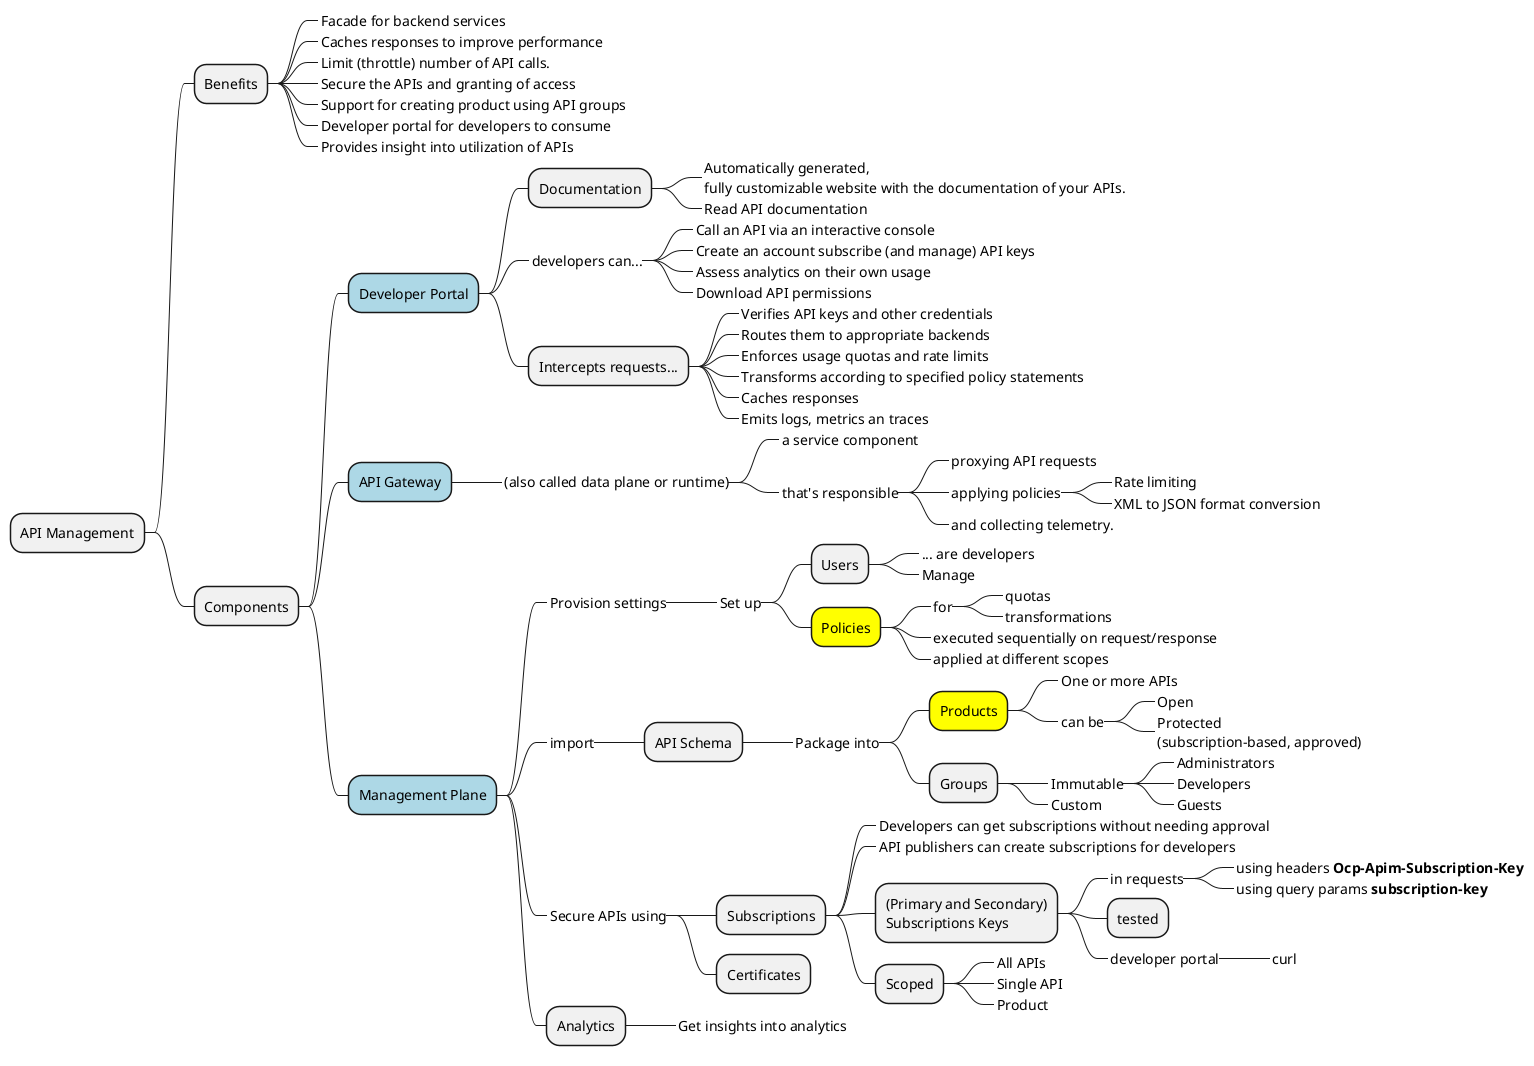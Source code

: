 @startmindmap "API Management"

+ API Management
++ Benefits
+++_ Facade for backend services
+++_ Caches responses to improve performance
+++_ Limit (throttle) number of API calls.
+++_ Secure the APIs and granting of access
+++_ Support for creating product using API groups
+++_ Developer portal for developers to consume
+++_ Provides insight into utilization of APIs

++ Components

+++[#lightblue] Developer Portal
++++ Documentation
+++++_ Automatically generated,\nfully customizable website with the documentation of your APIs.
+++++_ Read API documentation
++++_ developers can...
+++++_ Call an API via an interactive console
+++++_ Create an account subscribe (and manage) API keys
+++++_ Assess analytics on their own usage
+++++_ Download API permissions
++++ Intercepts requests...
+++++_ Verifies API keys and other credentials
+++++_ Routes them to appropriate backends
+++++_ Enforces usage quotas and rate limits
+++++_ Transforms according to specified policy statements
+++++_ Caches responses
+++++_ Emits logs, metrics an traces

+++[#lightblue] API Gateway
++++_ (also called data plane or runtime)
+++++_ a service component
+++++_  that's responsible
++++++_ proxying API requests
++++++_ applying policies
+++++++_ Rate limiting
+++++++_ XML to JSON format conversion
++++++_ and collecting telemetry.

+++[#lightblue] Management Plane
++++_ Provision settings
+++++_ Set up
++++++ Users
+++++++_ ... are developers
+++++++_ Manage
++++++[#yellow] Policies
+++++++_ for
++++++++_ quotas
++++++++_ transformations
+++++++_ executed sequentially on request/response
+++++++_ applied at different scopes
++++_ import
+++++ API Schema
++++++_ Package into
+++++++[#yellow] Products
++++++++_ One or more APIs
++++++++_ can be
+++++++++_ Open
+++++++++_ Protected\n(subscription-based, approved)
+++++++ Groups
++++++++_ Immutable
+++++++++_ Administrators
+++++++++_ Developers
+++++++++_ Guests
++++++++_ Custom
++++_ Secure APIs using
+++++ Subscriptions
++++++_ Developers can get subscriptions without needing approval
++++++_ API publishers can create subscriptions for developers
++++++ (Primary and Secondary)\nSubscriptions Keys
+++++++_ in requests
++++++++_ using headers **Ocp-Apim-Subscription-Key**
++++++++_ using query params **subscription-key**
+++++++ tested
+++++++_ developer portal
++++++++_ curl
++++++ Scoped
+++++++_ All APIs
+++++++_ Single API
+++++++_ Product
+++++ Certificates
++++ Analytics
+++++_ Get insights into analytics

@endmindmap